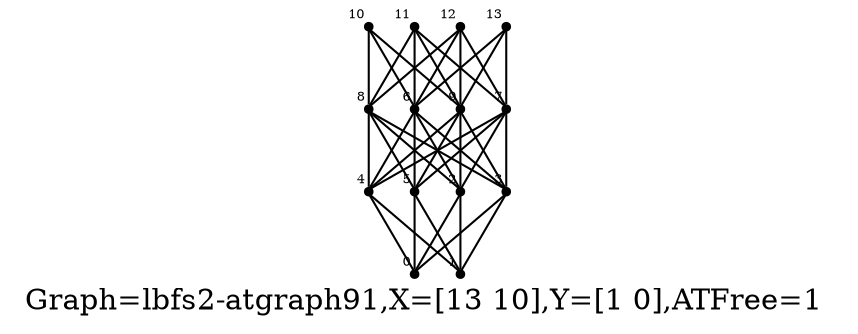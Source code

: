 /* Created by igraph 0.8.0-pre+0200568 */
graph {
  graph [
    label="Graph=lbfs2-atgraph91,X=[13 10],Y=[1 0],ATFree=1 "
    labelloc=bottom
  ];
  0 [
    pos="-0.100000,2.000000!"
    shape=point
    fontsize=6
    xlabel=0
  ];
  1 [
    pos="0.000000,1.000000!"
    shape=point
    fontsize=6
    xlabel=1
  ];
  2 [
    pos="0.900000,3.000000!"
    shape=point
    fontsize=6
    xlabel=2
  ];
  3 [
    pos="1.000000,2.000000!"
    shape=point
    fontsize=6
    xlabel=3
  ];
  4 [
    pos="0.900000,1.000000!"
    shape=point
    fontsize=6
    xlabel=4
  ];
  5 [
    pos="1.000000,0.000000!"
    shape=point
    fontsize=6
    xlabel=5
  ];
  6 [
    pos="1.900000,3.000000!"
    shape=point
    fontsize=6
    xlabel=6
  ];
  7 [
    pos="2.000000,2.000000!"
    shape=point
    fontsize=6
    xlabel=7
  ];
  8 [
    pos="1.900000,1.000000!"
    shape=point
    fontsize=6
    xlabel=8
  ];
  9 [
    pos="2.000000,0.000000!"
    shape=point
    fontsize=6
    xlabel=9
  ];
  10 [
    pos="2.900000,3.000000!"
    shape=point
    fontsize=6
    xlabel=10
  ];
  11 [
    pos="3.000000,2.000000!"
    shape=point
    fontsize=6
    xlabel=11
  ];
  12 [
    pos="2.900000,1.000000!"
    shape=point
    fontsize=6
    xlabel=12
  ];
  13 [
    pos="3.000000,0.000000!"
    shape=point
    fontsize=6
    xlabel=13
  ];

  2 -- 0;
  3 -- 0;
  4 -- 0;
  5 -- 0;
  2 -- 1;
  3 -- 1;
  4 -- 1;
  5 -- 1;
  6 -- 2;
  7 -- 2;
  8 -- 2;
  9 -- 2;
  6 -- 3;
  7 -- 3;
  8 -- 3;
  9 -- 3;
  6 -- 4;
  7 -- 4;
  8 -- 4;
  9 -- 4;
  6 -- 5;
  7 -- 5;
  8 -- 5;
  9 -- 5;
  10 -- 6;
  11 -- 6;
  12 -- 6;
  13 -- 6;
  11 -- 7;
  12 -- 7;
  13 -- 7;
  10 -- 8;
  11 -- 8;
  12 -- 8;
  10 -- 9;
  11 -- 9;
  12 -- 9;
  13 -- 9;
}
